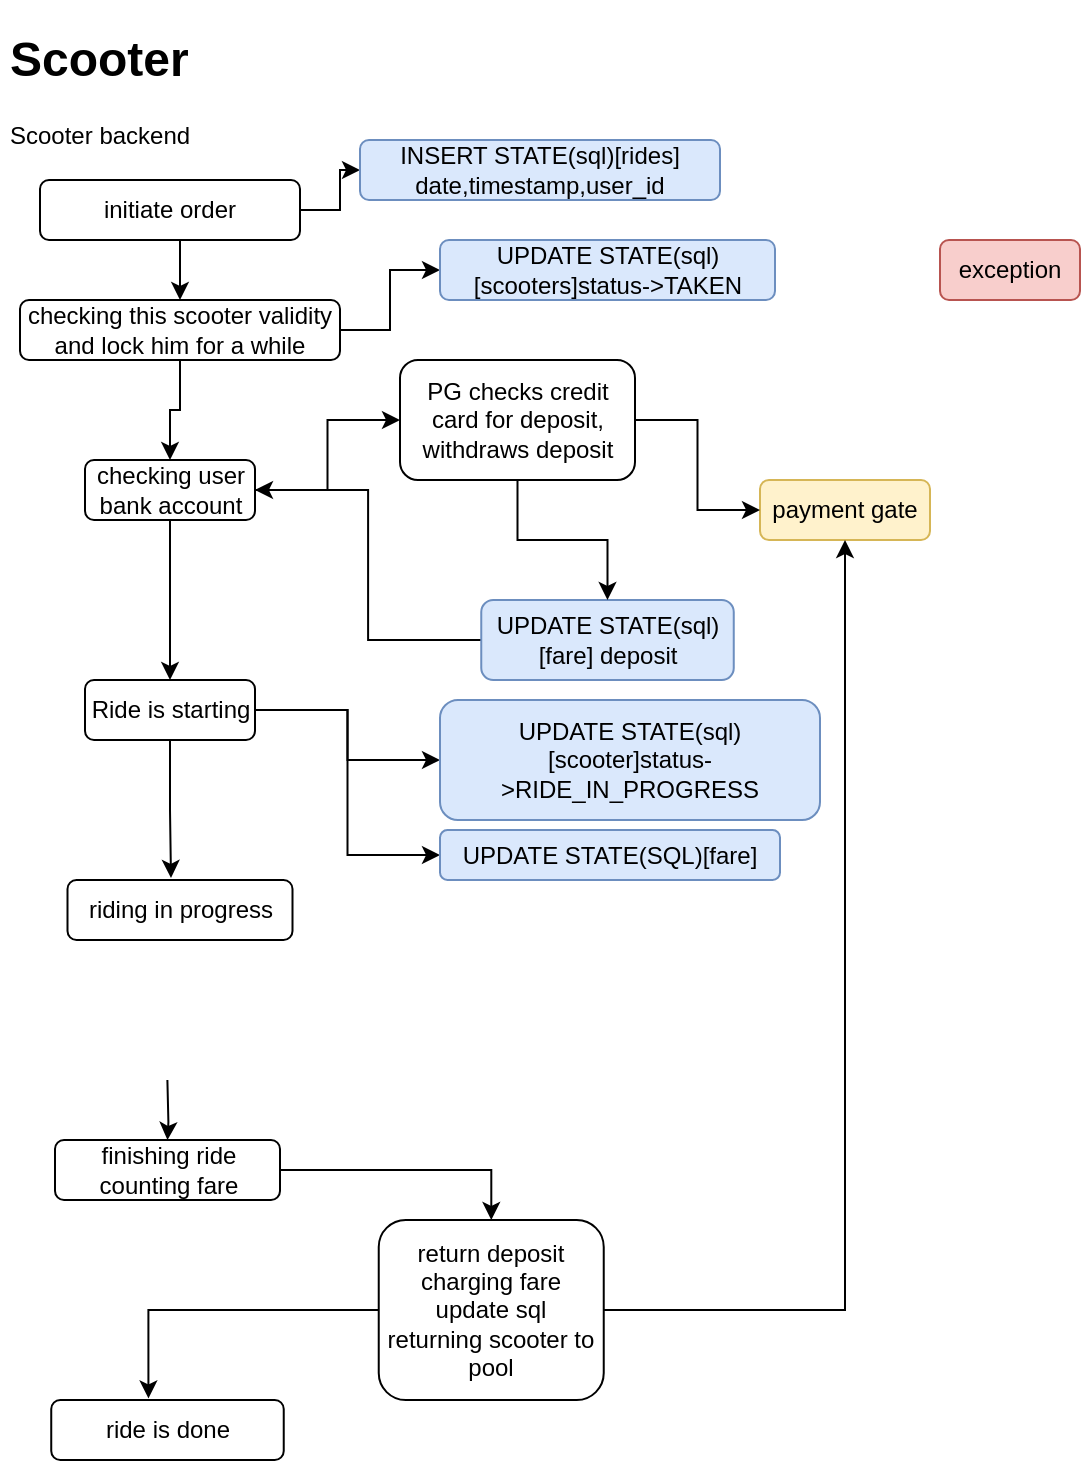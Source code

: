 <mxfile version="21.6.2" type="github">
  <diagram name="Page-1" id="B9Mj2-b3dq1Cd7GQC0pU">
    <mxGraphModel dx="718" dy="462" grid="1" gridSize="10" guides="1" tooltips="1" connect="1" arrows="1" fold="1" page="1" pageScale="1" pageWidth="827" pageHeight="1169" math="0" shadow="0">
      <root>
        <mxCell id="0" />
        <mxCell id="1" parent="0" />
        <mxCell id="IxOYMcuYMZwDZ8Kze4D3-2" value="&lt;h1&gt;Scooter&lt;/h1&gt;&lt;p&gt;Scooter backend&lt;/p&gt;" style="text;html=1;strokeColor=none;fillColor=none;spacing=5;spacingTop=-20;whiteSpace=wrap;overflow=hidden;rounded=0;" vertex="1" parent="1">
          <mxGeometry x="10" y="10" width="160" height="70" as="geometry" />
        </mxCell>
        <mxCell id="IxOYMcuYMZwDZ8Kze4D3-7" style="edgeStyle=orthogonalEdgeStyle;rounded=0;orthogonalLoop=1;jettySize=auto;html=1;exitX=0.5;exitY=1;exitDx=0;exitDy=0;entryX=0.5;entryY=0;entryDx=0;entryDy=0;" edge="1" parent="1" source="IxOYMcuYMZwDZ8Kze4D3-3" target="IxOYMcuYMZwDZ8Kze4D3-4">
          <mxGeometry relative="1" as="geometry" />
        </mxCell>
        <mxCell id="IxOYMcuYMZwDZ8Kze4D3-43" style="edgeStyle=orthogonalEdgeStyle;rounded=0;orthogonalLoop=1;jettySize=auto;html=1;entryX=0;entryY=0.5;entryDx=0;entryDy=0;" edge="1" parent="1" source="IxOYMcuYMZwDZ8Kze4D3-3" target="IxOYMcuYMZwDZ8Kze4D3-42">
          <mxGeometry relative="1" as="geometry" />
        </mxCell>
        <mxCell id="IxOYMcuYMZwDZ8Kze4D3-3" value="initiate order" style="rounded=1;whiteSpace=wrap;html=1;" vertex="1" parent="1">
          <mxGeometry x="30" y="90" width="130" height="30" as="geometry" />
        </mxCell>
        <mxCell id="IxOYMcuYMZwDZ8Kze4D3-9" value="" style="edgeStyle=orthogonalEdgeStyle;rounded=0;orthogonalLoop=1;jettySize=auto;html=1;" edge="1" parent="1" source="IxOYMcuYMZwDZ8Kze4D3-4" target="IxOYMcuYMZwDZ8Kze4D3-8">
          <mxGeometry relative="1" as="geometry" />
        </mxCell>
        <mxCell id="IxOYMcuYMZwDZ8Kze4D3-46" value="" style="edgeStyle=orthogonalEdgeStyle;rounded=0;orthogonalLoop=1;jettySize=auto;html=1;" edge="1" parent="1" source="IxOYMcuYMZwDZ8Kze4D3-4" target="IxOYMcuYMZwDZ8Kze4D3-45">
          <mxGeometry relative="1" as="geometry" />
        </mxCell>
        <mxCell id="IxOYMcuYMZwDZ8Kze4D3-4" value="checking this scooter validity and lock him for a while" style="rounded=1;whiteSpace=wrap;html=1;" vertex="1" parent="1">
          <mxGeometry x="20" y="150" width="160" height="30" as="geometry" />
        </mxCell>
        <mxCell id="IxOYMcuYMZwDZ8Kze4D3-50" value="" style="edgeStyle=orthogonalEdgeStyle;rounded=0;orthogonalLoop=1;jettySize=auto;html=1;" edge="1" parent="1" source="IxOYMcuYMZwDZ8Kze4D3-8" target="IxOYMcuYMZwDZ8Kze4D3-49">
          <mxGeometry relative="1" as="geometry" />
        </mxCell>
        <mxCell id="IxOYMcuYMZwDZ8Kze4D3-57" value="" style="edgeStyle=orthogonalEdgeStyle;rounded=0;orthogonalLoop=1;jettySize=auto;html=1;" edge="1" parent="1" source="IxOYMcuYMZwDZ8Kze4D3-8" target="IxOYMcuYMZwDZ8Kze4D3-56">
          <mxGeometry relative="1" as="geometry" />
        </mxCell>
        <mxCell id="IxOYMcuYMZwDZ8Kze4D3-8" value="checking user bank account" style="rounded=1;whiteSpace=wrap;html=1;" vertex="1" parent="1">
          <mxGeometry x="52.5" y="230" width="85" height="30" as="geometry" />
        </mxCell>
        <mxCell id="IxOYMcuYMZwDZ8Kze4D3-12" value="payment gate" style="rounded=1;whiteSpace=wrap;html=1;fillColor=#fff2cc;strokeColor=#d6b656;" vertex="1" parent="1">
          <mxGeometry x="390" y="240" width="85" height="30" as="geometry" />
        </mxCell>
        <mxCell id="IxOYMcuYMZwDZ8Kze4D3-25" value="" style="edgeStyle=orthogonalEdgeStyle;rounded=0;orthogonalLoop=1;jettySize=auto;html=1;" edge="1" parent="1" target="IxOYMcuYMZwDZ8Kze4D3-24">
          <mxGeometry relative="1" as="geometry">
            <mxPoint x="93.694" y="540" as="sourcePoint" />
          </mxGeometry>
        </mxCell>
        <mxCell id="IxOYMcuYMZwDZ8Kze4D3-22" value="riding in progress" style="rounded=1;whiteSpace=wrap;html=1;" vertex="1" parent="1">
          <mxGeometry x="43.75" y="440" width="112.5" height="30" as="geometry" />
        </mxCell>
        <mxCell id="IxOYMcuYMZwDZ8Kze4D3-32" value="" style="edgeStyle=orthogonalEdgeStyle;rounded=0;orthogonalLoop=1;jettySize=auto;html=1;" edge="1" parent="1" source="IxOYMcuYMZwDZ8Kze4D3-24" target="IxOYMcuYMZwDZ8Kze4D3-31">
          <mxGeometry relative="1" as="geometry" />
        </mxCell>
        <mxCell id="IxOYMcuYMZwDZ8Kze4D3-24" value="finishing ride&lt;br&gt;counting fare" style="rounded=1;whiteSpace=wrap;html=1;" vertex="1" parent="1">
          <mxGeometry x="37.5" y="570" width="112.5" height="30" as="geometry" />
        </mxCell>
        <mxCell id="IxOYMcuYMZwDZ8Kze4D3-26" value="ride is done" style="rounded=1;whiteSpace=wrap;html=1;" vertex="1" parent="1">
          <mxGeometry x="35.62" y="700" width="116.25" height="30" as="geometry" />
        </mxCell>
        <mxCell id="IxOYMcuYMZwDZ8Kze4D3-33" style="edgeStyle=orthogonalEdgeStyle;rounded=0;orthogonalLoop=1;jettySize=auto;html=1;" edge="1" parent="1" source="IxOYMcuYMZwDZ8Kze4D3-31" target="IxOYMcuYMZwDZ8Kze4D3-12">
          <mxGeometry relative="1" as="geometry" />
        </mxCell>
        <mxCell id="IxOYMcuYMZwDZ8Kze4D3-44" style="edgeStyle=orthogonalEdgeStyle;rounded=0;orthogonalLoop=1;jettySize=auto;html=1;entryX=0.418;entryY=-0.027;entryDx=0;entryDy=0;entryPerimeter=0;" edge="1" parent="1" source="IxOYMcuYMZwDZ8Kze4D3-31" target="IxOYMcuYMZwDZ8Kze4D3-26">
          <mxGeometry relative="1" as="geometry" />
        </mxCell>
        <mxCell id="IxOYMcuYMZwDZ8Kze4D3-31" value="return deposit&lt;br&gt;charging fare&lt;br&gt;update sql&lt;br&gt;returning scooter to pool" style="rounded=1;whiteSpace=wrap;html=1;" vertex="1" parent="1">
          <mxGeometry x="199.37" y="610" width="112.5" height="90" as="geometry" />
        </mxCell>
        <mxCell id="IxOYMcuYMZwDZ8Kze4D3-55" style="edgeStyle=orthogonalEdgeStyle;rounded=0;orthogonalLoop=1;jettySize=auto;html=1;entryX=1;entryY=0.5;entryDx=0;entryDy=0;" edge="1" parent="1" source="IxOYMcuYMZwDZ8Kze4D3-37" target="IxOYMcuYMZwDZ8Kze4D3-8">
          <mxGeometry relative="1" as="geometry" />
        </mxCell>
        <mxCell id="IxOYMcuYMZwDZ8Kze4D3-37" value="UPDATE STATE(sql)[fare] deposit" style="rounded=1;whiteSpace=wrap;html=1;fillColor=#dae8fc;strokeColor=#6c8ebf;" vertex="1" parent="1">
          <mxGeometry x="250.63" y="300" width="126.25" height="40" as="geometry" />
        </mxCell>
        <mxCell id="IxOYMcuYMZwDZ8Kze4D3-42" value="INSERT STATE(sql)[rides] date,timestamp,user_id" style="rounded=1;whiteSpace=wrap;html=1;fillColor=#dae8fc;strokeColor=#6c8ebf;" vertex="1" parent="1">
          <mxGeometry x="190" y="70" width="180" height="30" as="geometry" />
        </mxCell>
        <mxCell id="IxOYMcuYMZwDZ8Kze4D3-45" value="UPDATE STATE(sql)[scooters]status-&amp;gt;TAKEN" style="rounded=1;whiteSpace=wrap;html=1;fillColor=#dae8fc;strokeColor=#6c8ebf;" vertex="1" parent="1">
          <mxGeometry x="230" y="120" width="167.5" height="30" as="geometry" />
        </mxCell>
        <mxCell id="IxOYMcuYMZwDZ8Kze4D3-51" style="edgeStyle=orthogonalEdgeStyle;rounded=0;orthogonalLoop=1;jettySize=auto;html=1;entryX=0;entryY=0.5;entryDx=0;entryDy=0;" edge="1" parent="1" source="IxOYMcuYMZwDZ8Kze4D3-49" target="IxOYMcuYMZwDZ8Kze4D3-12">
          <mxGeometry relative="1" as="geometry" />
        </mxCell>
        <mxCell id="IxOYMcuYMZwDZ8Kze4D3-54" value="" style="edgeStyle=orthogonalEdgeStyle;rounded=0;orthogonalLoop=1;jettySize=auto;html=1;" edge="1" parent="1" source="IxOYMcuYMZwDZ8Kze4D3-49" target="IxOYMcuYMZwDZ8Kze4D3-37">
          <mxGeometry relative="1" as="geometry" />
        </mxCell>
        <mxCell id="IxOYMcuYMZwDZ8Kze4D3-49" value="PG checks credit card for deposit, withdraws deposit" style="rounded=1;whiteSpace=wrap;html=1;" vertex="1" parent="1">
          <mxGeometry x="210" y="180" width="117.5" height="60" as="geometry" />
        </mxCell>
        <mxCell id="IxOYMcuYMZwDZ8Kze4D3-52" value="exception" style="rounded=1;whiteSpace=wrap;html=1;fillColor=#f8cecc;strokeColor=#b85450;" vertex="1" parent="1">
          <mxGeometry x="480" y="120" width="70" height="30" as="geometry" />
        </mxCell>
        <mxCell id="IxOYMcuYMZwDZ8Kze4D3-59" style="edgeStyle=orthogonalEdgeStyle;rounded=0;orthogonalLoop=1;jettySize=auto;html=1;entryX=0;entryY=0.5;entryDx=0;entryDy=0;" edge="1" parent="1" source="IxOYMcuYMZwDZ8Kze4D3-56" target="IxOYMcuYMZwDZ8Kze4D3-60">
          <mxGeometry relative="1" as="geometry">
            <mxPoint x="250" y="370.0" as="targetPoint" />
          </mxGeometry>
        </mxCell>
        <mxCell id="IxOYMcuYMZwDZ8Kze4D3-61" style="edgeStyle=orthogonalEdgeStyle;rounded=0;orthogonalLoop=1;jettySize=auto;html=1;entryX=0.46;entryY=-0.034;entryDx=0;entryDy=0;entryPerimeter=0;" edge="1" parent="1" source="IxOYMcuYMZwDZ8Kze4D3-56" target="IxOYMcuYMZwDZ8Kze4D3-22">
          <mxGeometry relative="1" as="geometry" />
        </mxCell>
        <mxCell id="IxOYMcuYMZwDZ8Kze4D3-65" style="edgeStyle=orthogonalEdgeStyle;rounded=0;orthogonalLoop=1;jettySize=auto;html=1;entryX=0;entryY=0.5;entryDx=0;entryDy=0;" edge="1" parent="1" source="IxOYMcuYMZwDZ8Kze4D3-56" target="IxOYMcuYMZwDZ8Kze4D3-64">
          <mxGeometry relative="1" as="geometry" />
        </mxCell>
        <mxCell id="IxOYMcuYMZwDZ8Kze4D3-56" value="Ride is starting" style="rounded=1;whiteSpace=wrap;html=1;" vertex="1" parent="1">
          <mxGeometry x="52.5" y="340" width="85" height="30" as="geometry" />
        </mxCell>
        <mxCell id="IxOYMcuYMZwDZ8Kze4D3-60" value="UPDATE STATE(sql)[scooter]status-&gt;RIDE_IN_PROGRESS" style="rounded=1;whiteSpace=wrap;html=1;fillColor=#dae8fc;strokeColor=#6c8ebf;" vertex="1" parent="1">
          <mxGeometry x="230" y="350" width="190" height="60" as="geometry" />
        </mxCell>
        <mxCell id="IxOYMcuYMZwDZ8Kze4D3-64" value="UPDATE STATE(SQL)[fare]" style="rounded=1;whiteSpace=wrap;html=1;fillColor=#dae8fc;strokeColor=#6c8ebf;" vertex="1" parent="1">
          <mxGeometry x="230" y="415" width="170" height="25" as="geometry" />
        </mxCell>
      </root>
    </mxGraphModel>
  </diagram>
</mxfile>
